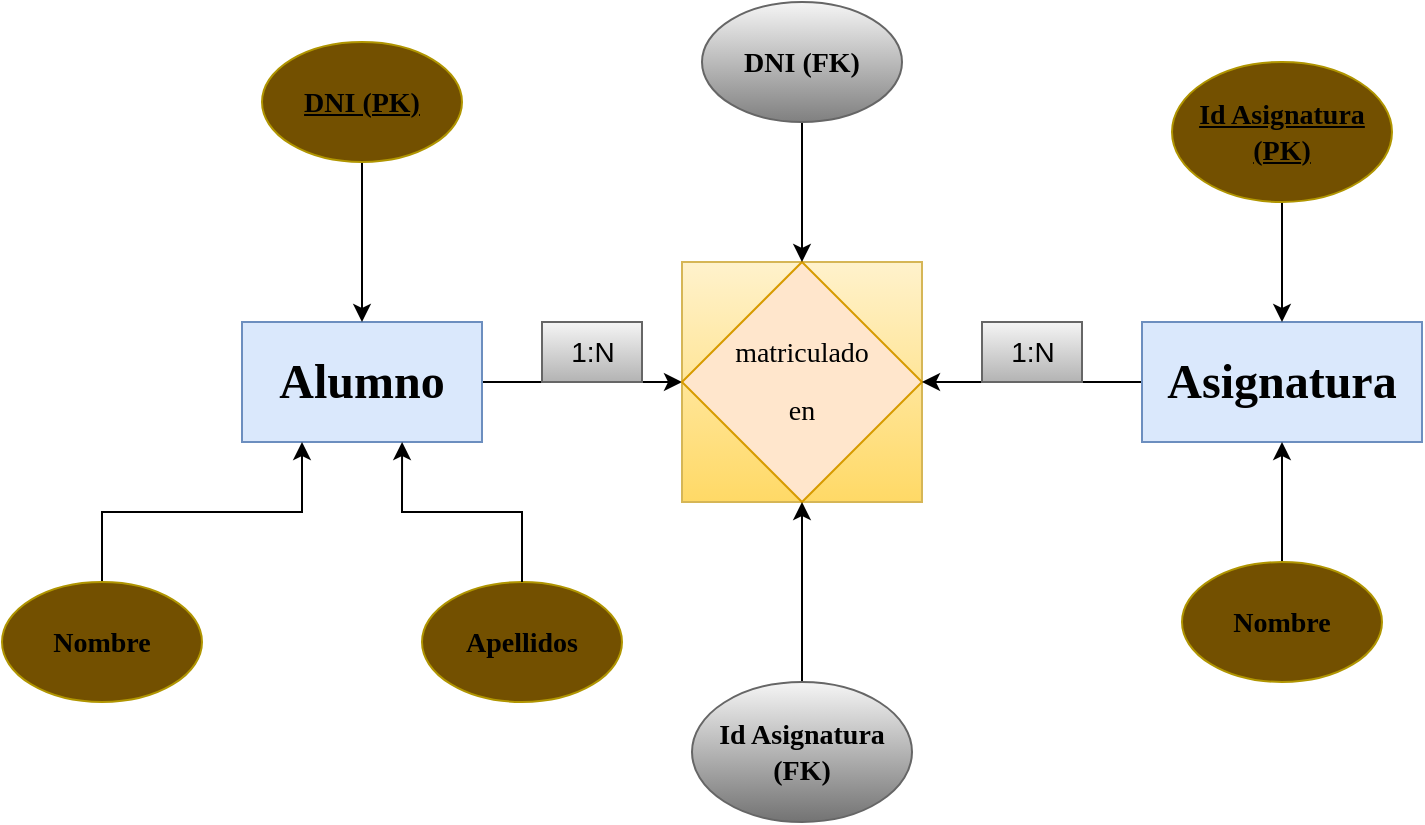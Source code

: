<mxfile version="24.9.2">
  <diagram id="R2lEEEUBdFMjLlhIrx00" name="Page-1">
    <mxGraphModel dx="1235" dy="614" grid="1" gridSize="10" guides="1" tooltips="1" connect="1" arrows="1" fold="1" page="1" pageScale="1" pageWidth="850" pageHeight="1100" math="0" shadow="0" extFonts="Permanent Marker^https://fonts.googleapis.com/css?family=Permanent+Marker">
      <root>
        <mxCell id="0" />
        <mxCell id="1" parent="0" />
        <mxCell id="IoZYs64p9hqiGjjuG87p-20" value="" style="rounded=0;whiteSpace=wrap;html=1;fillColor=#fff2cc;gradientColor=#ffd966;strokeColor=#d6b656;" vertex="1" parent="1">
          <mxGeometry x="350" y="190" width="120" height="120" as="geometry" />
        </mxCell>
        <mxCell id="IoZYs64p9hqiGjjuG87p-8" style="edgeStyle=orthogonalEdgeStyle;rounded=0;orthogonalLoop=1;jettySize=auto;html=1;exitX=1;exitY=0.5;exitDx=0;exitDy=0;entryX=0;entryY=0.5;entryDx=0;entryDy=0;" edge="1" parent="1" source="IoZYs64p9hqiGjjuG87p-1" target="IoZYs64p9hqiGjjuG87p-2">
          <mxGeometry relative="1" as="geometry" />
        </mxCell>
        <mxCell id="IoZYs64p9hqiGjjuG87p-1" value="&lt;h1&gt;&lt;font face=&quot;Tahoma&quot;&gt;Alumno&lt;/font&gt;&lt;/h1&gt;" style="rounded=0;whiteSpace=wrap;html=1;fillColor=#dae8fc;strokeColor=#6c8ebf;" vertex="1" parent="1">
          <mxGeometry x="130" y="220" width="120" height="60" as="geometry" />
        </mxCell>
        <mxCell id="IoZYs64p9hqiGjjuG87p-2" value="&lt;p&gt;&lt;font style=&quot;font-size: 14px;&quot; face=&quot;Tahoma&quot;&gt;matriculado&lt;/font&gt;&lt;/p&gt;&lt;p&gt;&lt;font style=&quot;font-size: 14px;&quot; face=&quot;Tahoma&quot;&gt;en&lt;/font&gt;&lt;/p&gt;" style="rhombus;whiteSpace=wrap;html=1;fillColor=#ffe6cc;strokeColor=#d79b00;rotation=0;" vertex="1" parent="1">
          <mxGeometry x="350" y="190" width="120" height="120" as="geometry" />
        </mxCell>
        <mxCell id="IoZYs64p9hqiGjjuG87p-29" style="edgeStyle=orthogonalEdgeStyle;rounded=0;orthogonalLoop=1;jettySize=auto;html=1;exitX=0;exitY=0.5;exitDx=0;exitDy=0;" edge="1" parent="1" source="IoZYs64p9hqiGjjuG87p-3" target="IoZYs64p9hqiGjjuG87p-2">
          <mxGeometry relative="1" as="geometry" />
        </mxCell>
        <mxCell id="IoZYs64p9hqiGjjuG87p-3" value="&lt;h1&gt;&lt;font face=&quot;Tahoma&quot;&gt;Asignatura&lt;/font&gt;&lt;/h1&gt;" style="rounded=0;whiteSpace=wrap;html=1;fillColor=#dae8fc;strokeColor=#6c8ebf;rotation=0;" vertex="1" parent="1">
          <mxGeometry x="580" y="220" width="140" height="60" as="geometry" />
        </mxCell>
        <mxCell id="IoZYs64p9hqiGjjuG87p-10" style="edgeStyle=orthogonalEdgeStyle;rounded=0;orthogonalLoop=1;jettySize=auto;html=1;exitX=0.5;exitY=1;exitDx=0;exitDy=0;entryX=0.5;entryY=0;entryDx=0;entryDy=0;" edge="1" parent="1" source="IoZYs64p9hqiGjjuG87p-4" target="IoZYs64p9hqiGjjuG87p-1">
          <mxGeometry relative="1" as="geometry" />
        </mxCell>
        <mxCell id="IoZYs64p9hqiGjjuG87p-4" value="&lt;h3&gt;&lt;font style=&quot;font-size: 14px;&quot; face=&quot;Tahoma&quot;&gt;&lt;u&gt;DNI (PK)&lt;/u&gt;&lt;/font&gt;&lt;/h3&gt;" style="ellipse;whiteSpace=wrap;html=1;fillColor=#735000;fontColor=#000000;strokeColor=#B09500;rotation=0;" vertex="1" parent="1">
          <mxGeometry x="140" y="80" width="100" height="60" as="geometry" />
        </mxCell>
        <mxCell id="IoZYs64p9hqiGjjuG87p-11" style="edgeStyle=orthogonalEdgeStyle;rounded=0;orthogonalLoop=1;jettySize=auto;html=1;exitX=0.5;exitY=0;exitDx=0;exitDy=0;entryX=0.25;entryY=1;entryDx=0;entryDy=0;" edge="1" parent="1" source="IoZYs64p9hqiGjjuG87p-5" target="IoZYs64p9hqiGjjuG87p-1">
          <mxGeometry relative="1" as="geometry" />
        </mxCell>
        <mxCell id="IoZYs64p9hqiGjjuG87p-5" value="&lt;h3&gt;&lt;font face=&quot;Tahoma&quot;&gt;&lt;span style=&quot;font-size: 14px;&quot;&gt;Nombre&lt;/span&gt;&lt;/font&gt;&lt;/h3&gt;" style="ellipse;whiteSpace=wrap;html=1;fillColor=#735000;fontColor=#000000;strokeColor=#B09500;rotation=0;" vertex="1" parent="1">
          <mxGeometry x="10" y="350" width="100" height="60" as="geometry" />
        </mxCell>
        <mxCell id="IoZYs64p9hqiGjjuG87p-6" value="&lt;h3&gt;&lt;font style=&quot;font-size: 14px;&quot; face=&quot;Tahoma&quot;&gt;Apellidos&lt;/font&gt;&lt;/h3&gt;" style="ellipse;whiteSpace=wrap;html=1;fillColor=#735000;fontColor=#000000;strokeColor=#B09500;rotation=0;" vertex="1" parent="1">
          <mxGeometry x="220" y="350" width="100" height="60" as="geometry" />
        </mxCell>
        <mxCell id="IoZYs64p9hqiGjjuG87p-27" value="" style="edgeStyle=orthogonalEdgeStyle;rounded=0;orthogonalLoop=1;jettySize=auto;html=1;" edge="1" parent="1" source="IoZYs64p9hqiGjjuG87p-7" target="IoZYs64p9hqiGjjuG87p-3">
          <mxGeometry relative="1" as="geometry" />
        </mxCell>
        <mxCell id="IoZYs64p9hqiGjjuG87p-7" value="&lt;h3&gt;&lt;font style=&quot;font-size: 14px;&quot; face=&quot;Tahoma&quot;&gt;Nombre&lt;/font&gt;&lt;/h3&gt;" style="ellipse;whiteSpace=wrap;html=1;fillColor=#735000;fontColor=#000000;strokeColor=#B09500;rotation=0;" vertex="1" parent="1">
          <mxGeometry x="600" y="340" width="100" height="60" as="geometry" />
        </mxCell>
        <mxCell id="IoZYs64p9hqiGjjuG87p-13" style="edgeStyle=orthogonalEdgeStyle;rounded=0;orthogonalLoop=1;jettySize=auto;html=1;exitX=0.5;exitY=0;exitDx=0;exitDy=0;entryX=0.667;entryY=1;entryDx=0;entryDy=0;entryPerimeter=0;" edge="1" parent="1" source="IoZYs64p9hqiGjjuG87p-6" target="IoZYs64p9hqiGjjuG87p-1">
          <mxGeometry relative="1" as="geometry" />
        </mxCell>
        <mxCell id="IoZYs64p9hqiGjjuG87p-16" value="&lt;font style=&quot;font-size: 14px;&quot;&gt;1:N&lt;/font&gt;" style="text;html=1;align=center;verticalAlign=middle;resizable=0;points=[];autosize=1;strokeColor=#666666;fillColor=#f5f5f5;gradientColor=#b3b3b3;" vertex="1" parent="1">
          <mxGeometry x="280" y="220" width="50" height="30" as="geometry" />
        </mxCell>
        <mxCell id="IoZYs64p9hqiGjjuG87p-17" value="&lt;font style=&quot;font-size: 14px;&quot;&gt;1:N&lt;/font&gt;" style="text;html=1;align=center;verticalAlign=middle;resizable=0;points=[];autosize=1;strokeColor=#666666;fillColor=#f5f5f5;gradientColor=#b3b3b3;" vertex="1" parent="1">
          <mxGeometry x="500" y="220" width="50" height="30" as="geometry" />
        </mxCell>
        <mxCell id="IoZYs64p9hqiGjjuG87p-26" value="" style="edgeStyle=orthogonalEdgeStyle;rounded=0;orthogonalLoop=1;jettySize=auto;html=1;" edge="1" parent="1" source="IoZYs64p9hqiGjjuG87p-18" target="IoZYs64p9hqiGjjuG87p-3">
          <mxGeometry relative="1" as="geometry" />
        </mxCell>
        <mxCell id="IoZYs64p9hqiGjjuG87p-18" value="&lt;h3&gt;&lt;font style=&quot;font-size: 14px;&quot; face=&quot;Tahoma&quot;&gt;&lt;u&gt;Id Asignatura (PK)&lt;/u&gt;&lt;/font&gt;&lt;/h3&gt;" style="ellipse;whiteSpace=wrap;html=1;fillColor=#735000;fontColor=#000000;strokeColor=#B09500;rotation=0;" vertex="1" parent="1">
          <mxGeometry x="595" y="90" width="110" height="70" as="geometry" />
        </mxCell>
        <mxCell id="IoZYs64p9hqiGjjuG87p-23" value="" style="edgeStyle=orthogonalEdgeStyle;rounded=0;orthogonalLoop=1;jettySize=auto;html=1;" edge="1" parent="1" source="IoZYs64p9hqiGjjuG87p-21" target="IoZYs64p9hqiGjjuG87p-2">
          <mxGeometry relative="1" as="geometry" />
        </mxCell>
        <mxCell id="IoZYs64p9hqiGjjuG87p-21" value="&lt;h3&gt;&lt;font style=&quot;font-size: 14px;&quot; face=&quot;Tahoma&quot;&gt;Id Asignatura (FK)&lt;/font&gt;&lt;/h3&gt;" style="ellipse;whiteSpace=wrap;html=1;fillColor=#f5f5f5;strokeColor=#666666;rotation=0;gradientColor=#737373;" vertex="1" parent="1">
          <mxGeometry x="355" y="400" width="110" height="70" as="geometry" />
        </mxCell>
        <mxCell id="IoZYs64p9hqiGjjuG87p-25" value="" style="edgeStyle=orthogonalEdgeStyle;rounded=0;orthogonalLoop=1;jettySize=auto;html=1;" edge="1" parent="1" source="IoZYs64p9hqiGjjuG87p-22" target="IoZYs64p9hqiGjjuG87p-2">
          <mxGeometry relative="1" as="geometry" />
        </mxCell>
        <mxCell id="IoZYs64p9hqiGjjuG87p-22" value="&lt;h3&gt;&lt;font style=&quot;font-size: 14px;&quot; face=&quot;Tahoma&quot;&gt;DNI (FK)&lt;/font&gt;&lt;/h3&gt;" style="ellipse;whiteSpace=wrap;html=1;fillColor=#f5f5f5;strokeColor=#666666;rotation=0;gradientColor=#808080;" vertex="1" parent="1">
          <mxGeometry x="360" y="60" width="100" height="60" as="geometry" />
        </mxCell>
      </root>
    </mxGraphModel>
  </diagram>
</mxfile>
